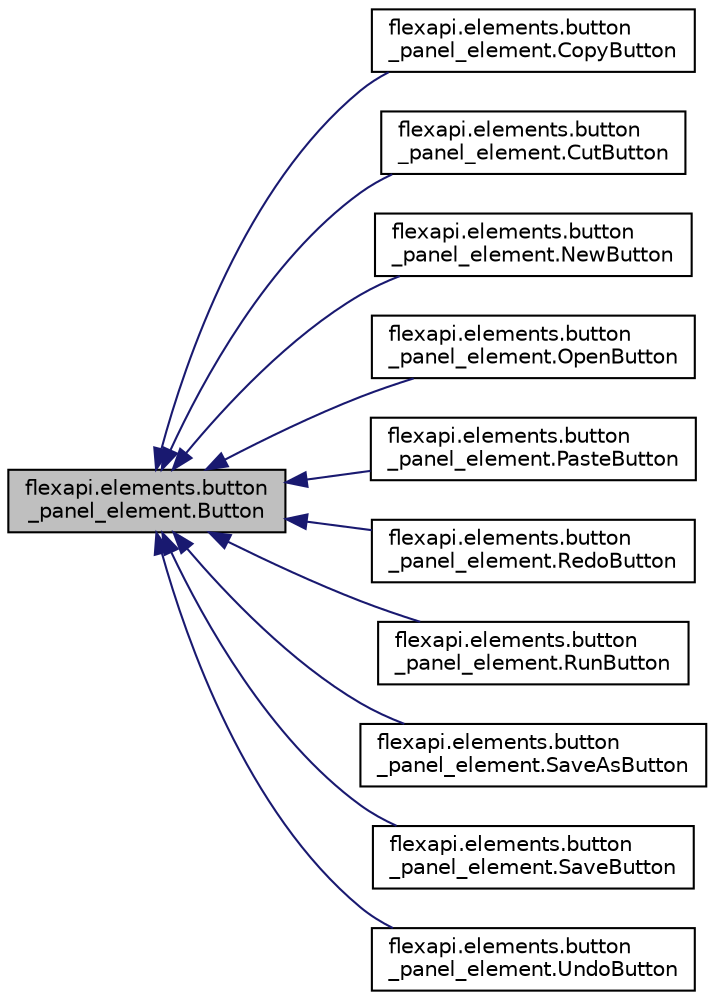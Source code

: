 digraph "flexapi.elements.button_panel_element.Button"
{
  edge [fontname="Helvetica",fontsize="10",labelfontname="Helvetica",labelfontsize="10"];
  node [fontname="Helvetica",fontsize="10",shape=record];
  rankdir="LR";
  Node1 [label="flexapi.elements.button\l_panel_element.Button",height=0.2,width=0.4,color="black", fillcolor="grey75", style="filled", fontcolor="black"];
  Node1 -> Node2 [dir="back",color="midnightblue",fontsize="10",style="solid",fontname="Helvetica"];
  Node2 [label="flexapi.elements.button\l_panel_element.CopyButton",height=0.2,width=0.4,color="black", fillcolor="white", style="filled",URL="$classflexapi_1_1elements_1_1button__panel__element_1_1_copy_button.html"];
  Node1 -> Node3 [dir="back",color="midnightblue",fontsize="10",style="solid",fontname="Helvetica"];
  Node3 [label="flexapi.elements.button\l_panel_element.CutButton",height=0.2,width=0.4,color="black", fillcolor="white", style="filled",URL="$classflexapi_1_1elements_1_1button__panel__element_1_1_cut_button.html"];
  Node1 -> Node4 [dir="back",color="midnightblue",fontsize="10",style="solid",fontname="Helvetica"];
  Node4 [label="flexapi.elements.button\l_panel_element.NewButton",height=0.2,width=0.4,color="black", fillcolor="white", style="filled",URL="$classflexapi_1_1elements_1_1button__panel__element_1_1_new_button.html"];
  Node1 -> Node5 [dir="back",color="midnightblue",fontsize="10",style="solid",fontname="Helvetica"];
  Node5 [label="flexapi.elements.button\l_panel_element.OpenButton",height=0.2,width=0.4,color="black", fillcolor="white", style="filled",URL="$classflexapi_1_1elements_1_1button__panel__element_1_1_open_button.html"];
  Node1 -> Node6 [dir="back",color="midnightblue",fontsize="10",style="solid",fontname="Helvetica"];
  Node6 [label="flexapi.elements.button\l_panel_element.PasteButton",height=0.2,width=0.4,color="black", fillcolor="white", style="filled",URL="$classflexapi_1_1elements_1_1button__panel__element_1_1_paste_button.html"];
  Node1 -> Node7 [dir="back",color="midnightblue",fontsize="10",style="solid",fontname="Helvetica"];
  Node7 [label="flexapi.elements.button\l_panel_element.RedoButton",height=0.2,width=0.4,color="black", fillcolor="white", style="filled",URL="$classflexapi_1_1elements_1_1button__panel__element_1_1_redo_button.html"];
  Node1 -> Node8 [dir="back",color="midnightblue",fontsize="10",style="solid",fontname="Helvetica"];
  Node8 [label="flexapi.elements.button\l_panel_element.RunButton",height=0.2,width=0.4,color="black", fillcolor="white", style="filled",URL="$classflexapi_1_1elements_1_1button__panel__element_1_1_run_button.html"];
  Node1 -> Node9 [dir="back",color="midnightblue",fontsize="10",style="solid",fontname="Helvetica"];
  Node9 [label="flexapi.elements.button\l_panel_element.SaveAsButton",height=0.2,width=0.4,color="black", fillcolor="white", style="filled",URL="$classflexapi_1_1elements_1_1button__panel__element_1_1_save_as_button.html"];
  Node1 -> Node10 [dir="back",color="midnightblue",fontsize="10",style="solid",fontname="Helvetica"];
  Node10 [label="flexapi.elements.button\l_panel_element.SaveButton",height=0.2,width=0.4,color="black", fillcolor="white", style="filled",URL="$classflexapi_1_1elements_1_1button__panel__element_1_1_save_button.html"];
  Node1 -> Node11 [dir="back",color="midnightblue",fontsize="10",style="solid",fontname="Helvetica"];
  Node11 [label="flexapi.elements.button\l_panel_element.UndoButton",height=0.2,width=0.4,color="black", fillcolor="white", style="filled",URL="$classflexapi_1_1elements_1_1button__panel__element_1_1_undo_button.html"];
}
